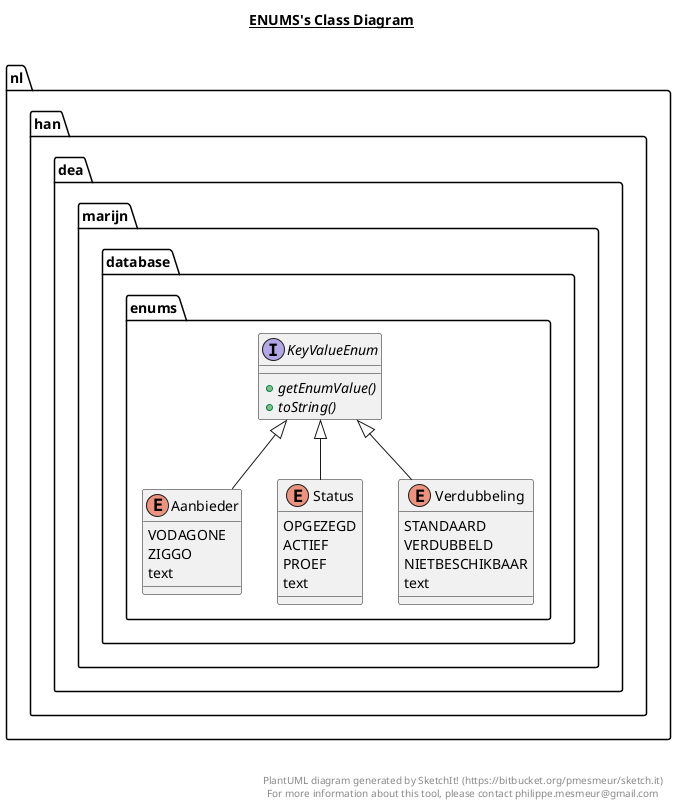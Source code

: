 @startuml

title __ENUMS's Class Diagram__\n

  package nl.han.dea.marijn.database.enums {
    enum Aanbieder {
      VODAGONE
      ZIGGO
      text
    }
  }
  

  package nl.han.dea.marijn.database.enums {
    interface KeyValueEnum {
        {abstract} + getEnumValue()
        {abstract} + toString()
    }
  }
  

  package nl.han.dea.marijn.database.enums {
    enum Status {
      OPGEZEGD
      ACTIEF
      PROEF
      text
    }
  }
  

  package nl.han.dea.marijn.database.enums {
    enum Verdubbeling {
      STANDAARD
      VERDUBBELD
      NIETBESCHIKBAAR
      text
    }
  }
  

  Aanbieder -up-|> KeyValueEnum
  Status -up-|> KeyValueEnum
  Verdubbeling -up-|> KeyValueEnum


right footer


PlantUML diagram generated by SketchIt! (https://bitbucket.org/pmesmeur/sketch.it)
For more information about this tool, please contact philippe.mesmeur@gmail.com
endfooter

@enduml
